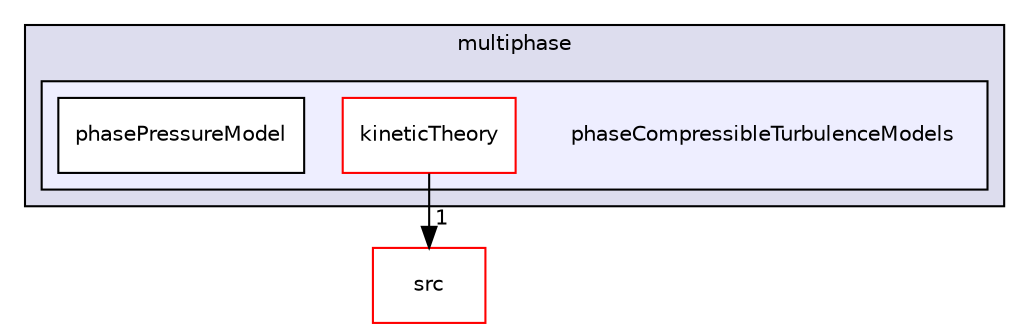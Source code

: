 digraph "phaseCompressibleTurbulenceModels" {
  bgcolor=transparent;
  compound=true
  node [ fontsize="10", fontname="Helvetica"];
  edge [ labelfontsize="10", labelfontname="Helvetica"];
  subgraph clusterdir_d62a5a20700de1cb9696e405d497a576 {
    graph [ bgcolor="#ddddee", pencolor="black", label="multiphase" fontname="Helvetica", fontsize="10", URL="dir_d62a5a20700de1cb9696e405d497a576.html"]
  subgraph clusterdir_de80645838dc4e2c646f90955690d193 {
    graph [ bgcolor="#eeeeff", pencolor="black", label="" URL="dir_de80645838dc4e2c646f90955690d193.html"];
    dir_de80645838dc4e2c646f90955690d193 [shape=plaintext label="phaseCompressibleTurbulenceModels"];
    dir_6d070473d805f9b4291e8453a1e3cba0 [shape=box label="kineticTheory" color="red" fillcolor="white" style="filled" URL="dir_6d070473d805f9b4291e8453a1e3cba0.html"];
    dir_5f7defec33eef1125bf98e237a51542a [shape=box label="phasePressureModel" color="black" fillcolor="white" style="filled" URL="dir_5f7defec33eef1125bf98e237a51542a.html"];
  }
  }
  dir_68267d1309a1af8e8297ef4c3efbcdba [shape=box label="src" color="red" URL="dir_68267d1309a1af8e8297ef4c3efbcdba.html"];
  dir_6d070473d805f9b4291e8453a1e3cba0->dir_68267d1309a1af8e8297ef4c3efbcdba [headlabel="1", labeldistance=1.5 headhref="dir_000010_000000.html"];
}
